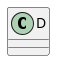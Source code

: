 {
  "sha1": "jzcf5nbhe8huqgc5hcj5amgwyi6q1ix",
  "insertion": {
    "when": "2024-06-03T18:59:32.402Z",
    "user": "plantuml@gmail.com"
  }
}
@startuml
class D
@enduml
